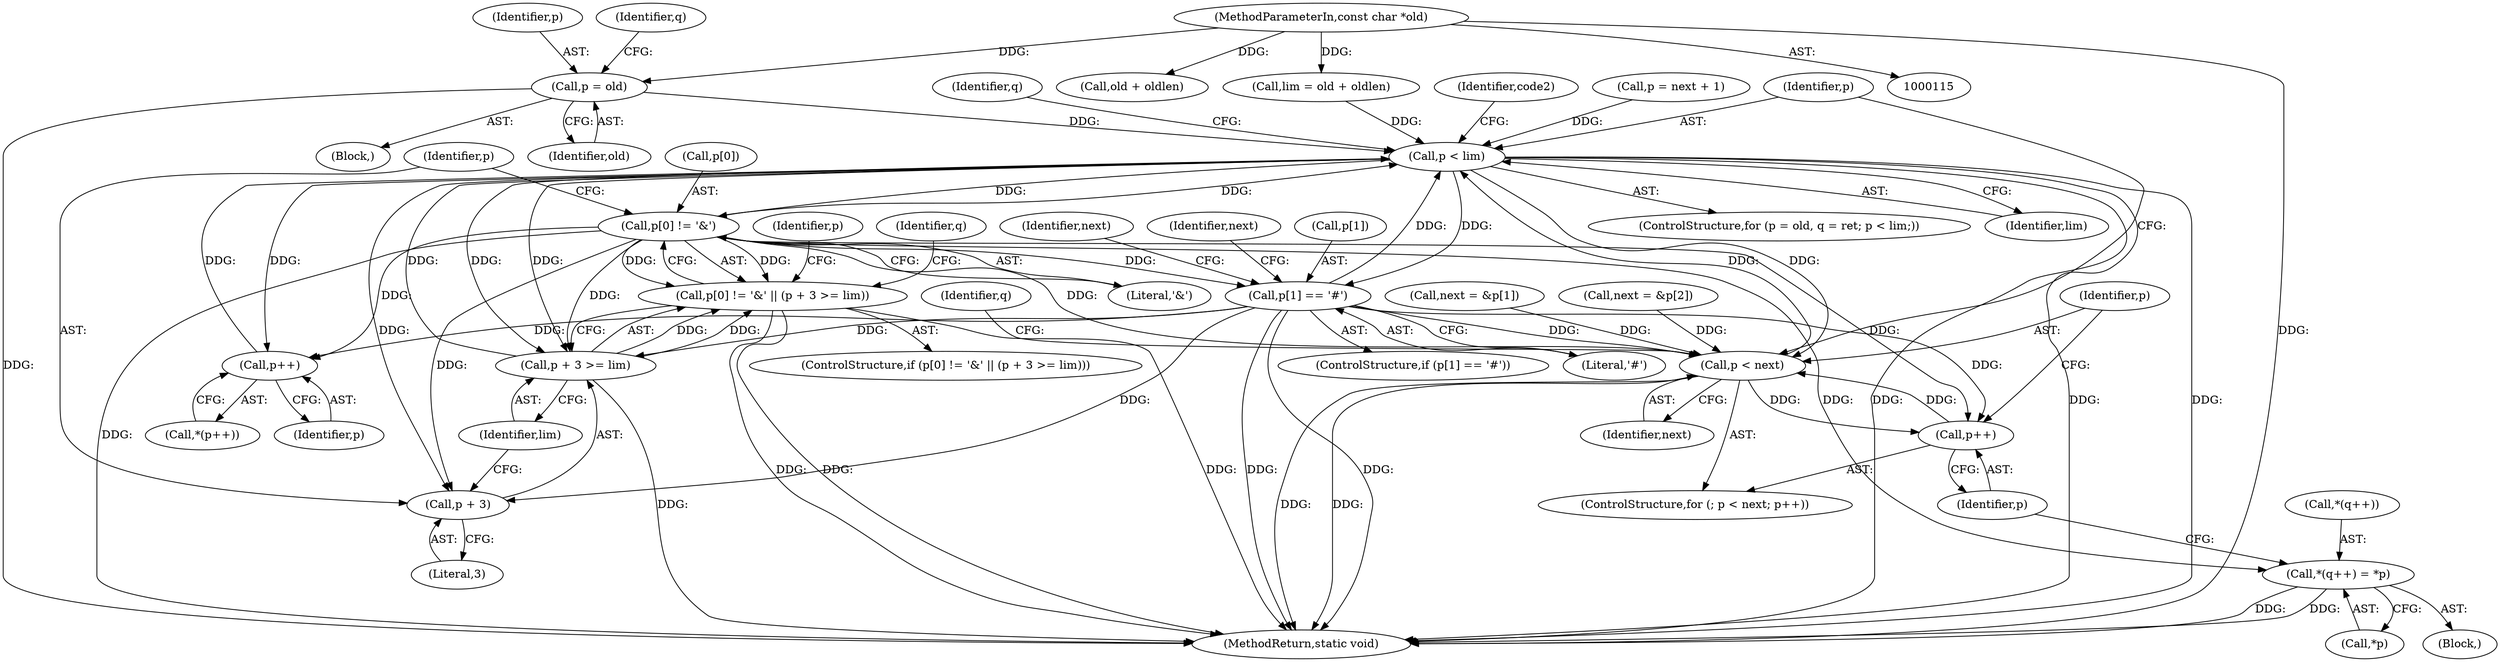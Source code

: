 digraph "0_php-src_0da8b8b801f9276359262f1ef8274c7812d3dfda?w=1_9@pointer" {
"1000146" [label="(Call,p = old)"];
"1000116" [label="(MethodParameterIn,const char *old)"];
"1000152" [label="(Call,p < lim)"];
"1000167" [label="(Call,p[0] != '&')"];
"1000166" [label="(Call,p[0] != '&' || (p + 3 >= lim))"];
"1000172" [label="(Call,p + 3 >= lim)"];
"1000173" [label="(Call,p + 3)"];
"1000183" [label="(Call,p++)"];
"1000187" [label="(Call,p[1] == '#')"];
"1000384" [label="(Call,p < next)"];
"1000387" [label="(Call,p++)"];
"1000390" [label="(Call,*(q++) = *p)"];
"1000116" [label="(MethodParameterIn,const char *old)"];
"1000173" [label="(Call,p + 3)"];
"1000194" [label="(Identifier,next)"];
"1000385" [label="(Identifier,p)"];
"1000388" [label="(Identifier,p)"];
"1000168" [label="(Call,p[0])"];
"1000150" [label="(Identifier,q)"];
"1000134" [label="(Call,lim = old + oldlen)"];
"1000184" [label="(Identifier,p)"];
"1000186" [label="(ControlStructure,if (p[1] == '#'))"];
"1000389" [label="(Block,)"];
"1000390" [label="(Call,*(q++) = *p)"];
"1000383" [label="(ControlStructure,for (; p < next; p++))"];
"1000152" [label="(Call,p < lim)"];
"1000166" [label="(Call,p[0] != '&' || (p + 3 >= lim))"];
"1000247" [label="(Identifier,next)"];
"1000386" [label="(Identifier,next)"];
"1000182" [label="(Call,*(p++))"];
"1000174" [label="(Identifier,p)"];
"1000159" [label="(Identifier,code2)"];
"1000191" [label="(Literal,'#')"];
"1000187" [label="(Call,p[1] == '#')"];
"1000145" [label="(Block,)"];
"1000408" [label="(MethodReturn,static void)"];
"1000171" [label="(Literal,'&')"];
"1000183" [label="(Call,p++)"];
"1000144" [label="(ControlStructure,for (p = old, q = ret; p < lim;))"];
"1000189" [label="(Identifier,p)"];
"1000376" [label="(Call,p = next + 1)"];
"1000176" [label="(Identifier,lim)"];
"1000384" [label="(Call,p < next)"];
"1000146" [label="(Call,p = old)"];
"1000387" [label="(Call,p++)"];
"1000175" [label="(Literal,3)"];
"1000148" [label="(Identifier,old)"];
"1000153" [label="(Identifier,p)"];
"1000154" [label="(Identifier,lim)"];
"1000398" [label="(Identifier,q)"];
"1000188" [label="(Call,p[1])"];
"1000172" [label="(Call,p + 3 >= lim)"];
"1000147" [label="(Identifier,p)"];
"1000393" [label="(Identifier,q)"];
"1000246" [label="(Call,next = &p[1])"];
"1000181" [label="(Identifier,q)"];
"1000193" [label="(Call,next = &p[2])"];
"1000167" [label="(Call,p[0] != '&')"];
"1000394" [label="(Call,*p)"];
"1000391" [label="(Call,*(q++))"];
"1000165" [label="(ControlStructure,if (p[0] != '&' || (p + 3 >= lim)))"];
"1000136" [label="(Call,old + oldlen)"];
"1000146" -> "1000145"  [label="AST: "];
"1000146" -> "1000148"  [label="CFG: "];
"1000147" -> "1000146"  [label="AST: "];
"1000148" -> "1000146"  [label="AST: "];
"1000150" -> "1000146"  [label="CFG: "];
"1000146" -> "1000408"  [label="DDG: "];
"1000116" -> "1000146"  [label="DDG: "];
"1000146" -> "1000152"  [label="DDG: "];
"1000116" -> "1000115"  [label="AST: "];
"1000116" -> "1000408"  [label="DDG: "];
"1000116" -> "1000134"  [label="DDG: "];
"1000116" -> "1000136"  [label="DDG: "];
"1000152" -> "1000144"  [label="AST: "];
"1000152" -> "1000154"  [label="CFG: "];
"1000153" -> "1000152"  [label="AST: "];
"1000154" -> "1000152"  [label="AST: "];
"1000159" -> "1000152"  [label="CFG: "];
"1000398" -> "1000152"  [label="CFG: "];
"1000152" -> "1000408"  [label="DDG: "];
"1000152" -> "1000408"  [label="DDG: "];
"1000152" -> "1000408"  [label="DDG: "];
"1000187" -> "1000152"  [label="DDG: "];
"1000167" -> "1000152"  [label="DDG: "];
"1000376" -> "1000152"  [label="DDG: "];
"1000183" -> "1000152"  [label="DDG: "];
"1000384" -> "1000152"  [label="DDG: "];
"1000172" -> "1000152"  [label="DDG: "];
"1000134" -> "1000152"  [label="DDG: "];
"1000152" -> "1000167"  [label="DDG: "];
"1000152" -> "1000172"  [label="DDG: "];
"1000152" -> "1000172"  [label="DDG: "];
"1000152" -> "1000173"  [label="DDG: "];
"1000152" -> "1000183"  [label="DDG: "];
"1000152" -> "1000187"  [label="DDG: "];
"1000152" -> "1000384"  [label="DDG: "];
"1000167" -> "1000166"  [label="AST: "];
"1000167" -> "1000171"  [label="CFG: "];
"1000168" -> "1000167"  [label="AST: "];
"1000171" -> "1000167"  [label="AST: "];
"1000174" -> "1000167"  [label="CFG: "];
"1000166" -> "1000167"  [label="CFG: "];
"1000167" -> "1000408"  [label="DDG: "];
"1000167" -> "1000166"  [label="DDG: "];
"1000167" -> "1000166"  [label="DDG: "];
"1000167" -> "1000172"  [label="DDG: "];
"1000167" -> "1000173"  [label="DDG: "];
"1000167" -> "1000183"  [label="DDG: "];
"1000167" -> "1000187"  [label="DDG: "];
"1000167" -> "1000384"  [label="DDG: "];
"1000167" -> "1000387"  [label="DDG: "];
"1000167" -> "1000390"  [label="DDG: "];
"1000166" -> "1000165"  [label="AST: "];
"1000166" -> "1000172"  [label="CFG: "];
"1000172" -> "1000166"  [label="AST: "];
"1000181" -> "1000166"  [label="CFG: "];
"1000189" -> "1000166"  [label="CFG: "];
"1000166" -> "1000408"  [label="DDG: "];
"1000166" -> "1000408"  [label="DDG: "];
"1000166" -> "1000408"  [label="DDG: "];
"1000172" -> "1000166"  [label="DDG: "];
"1000172" -> "1000166"  [label="DDG: "];
"1000172" -> "1000176"  [label="CFG: "];
"1000173" -> "1000172"  [label="AST: "];
"1000176" -> "1000172"  [label="AST: "];
"1000172" -> "1000408"  [label="DDG: "];
"1000187" -> "1000172"  [label="DDG: "];
"1000173" -> "1000175"  [label="CFG: "];
"1000174" -> "1000173"  [label="AST: "];
"1000175" -> "1000173"  [label="AST: "];
"1000176" -> "1000173"  [label="CFG: "];
"1000187" -> "1000173"  [label="DDG: "];
"1000183" -> "1000182"  [label="AST: "];
"1000183" -> "1000184"  [label="CFG: "];
"1000184" -> "1000183"  [label="AST: "];
"1000182" -> "1000183"  [label="CFG: "];
"1000187" -> "1000183"  [label="DDG: "];
"1000187" -> "1000186"  [label="AST: "];
"1000187" -> "1000191"  [label="CFG: "];
"1000188" -> "1000187"  [label="AST: "];
"1000191" -> "1000187"  [label="AST: "];
"1000194" -> "1000187"  [label="CFG: "];
"1000247" -> "1000187"  [label="CFG: "];
"1000187" -> "1000408"  [label="DDG: "];
"1000187" -> "1000408"  [label="DDG: "];
"1000187" -> "1000384"  [label="DDG: "];
"1000187" -> "1000387"  [label="DDG: "];
"1000384" -> "1000383"  [label="AST: "];
"1000384" -> "1000386"  [label="CFG: "];
"1000385" -> "1000384"  [label="AST: "];
"1000386" -> "1000384"  [label="AST: "];
"1000153" -> "1000384"  [label="CFG: "];
"1000393" -> "1000384"  [label="CFG: "];
"1000384" -> "1000408"  [label="DDG: "];
"1000384" -> "1000408"  [label="DDG: "];
"1000387" -> "1000384"  [label="DDG: "];
"1000193" -> "1000384"  [label="DDG: "];
"1000246" -> "1000384"  [label="DDG: "];
"1000384" -> "1000387"  [label="DDG: "];
"1000387" -> "1000383"  [label="AST: "];
"1000387" -> "1000388"  [label="CFG: "];
"1000388" -> "1000387"  [label="AST: "];
"1000385" -> "1000387"  [label="CFG: "];
"1000390" -> "1000389"  [label="AST: "];
"1000390" -> "1000394"  [label="CFG: "];
"1000391" -> "1000390"  [label="AST: "];
"1000394" -> "1000390"  [label="AST: "];
"1000388" -> "1000390"  [label="CFG: "];
"1000390" -> "1000408"  [label="DDG: "];
"1000390" -> "1000408"  [label="DDG: "];
}
